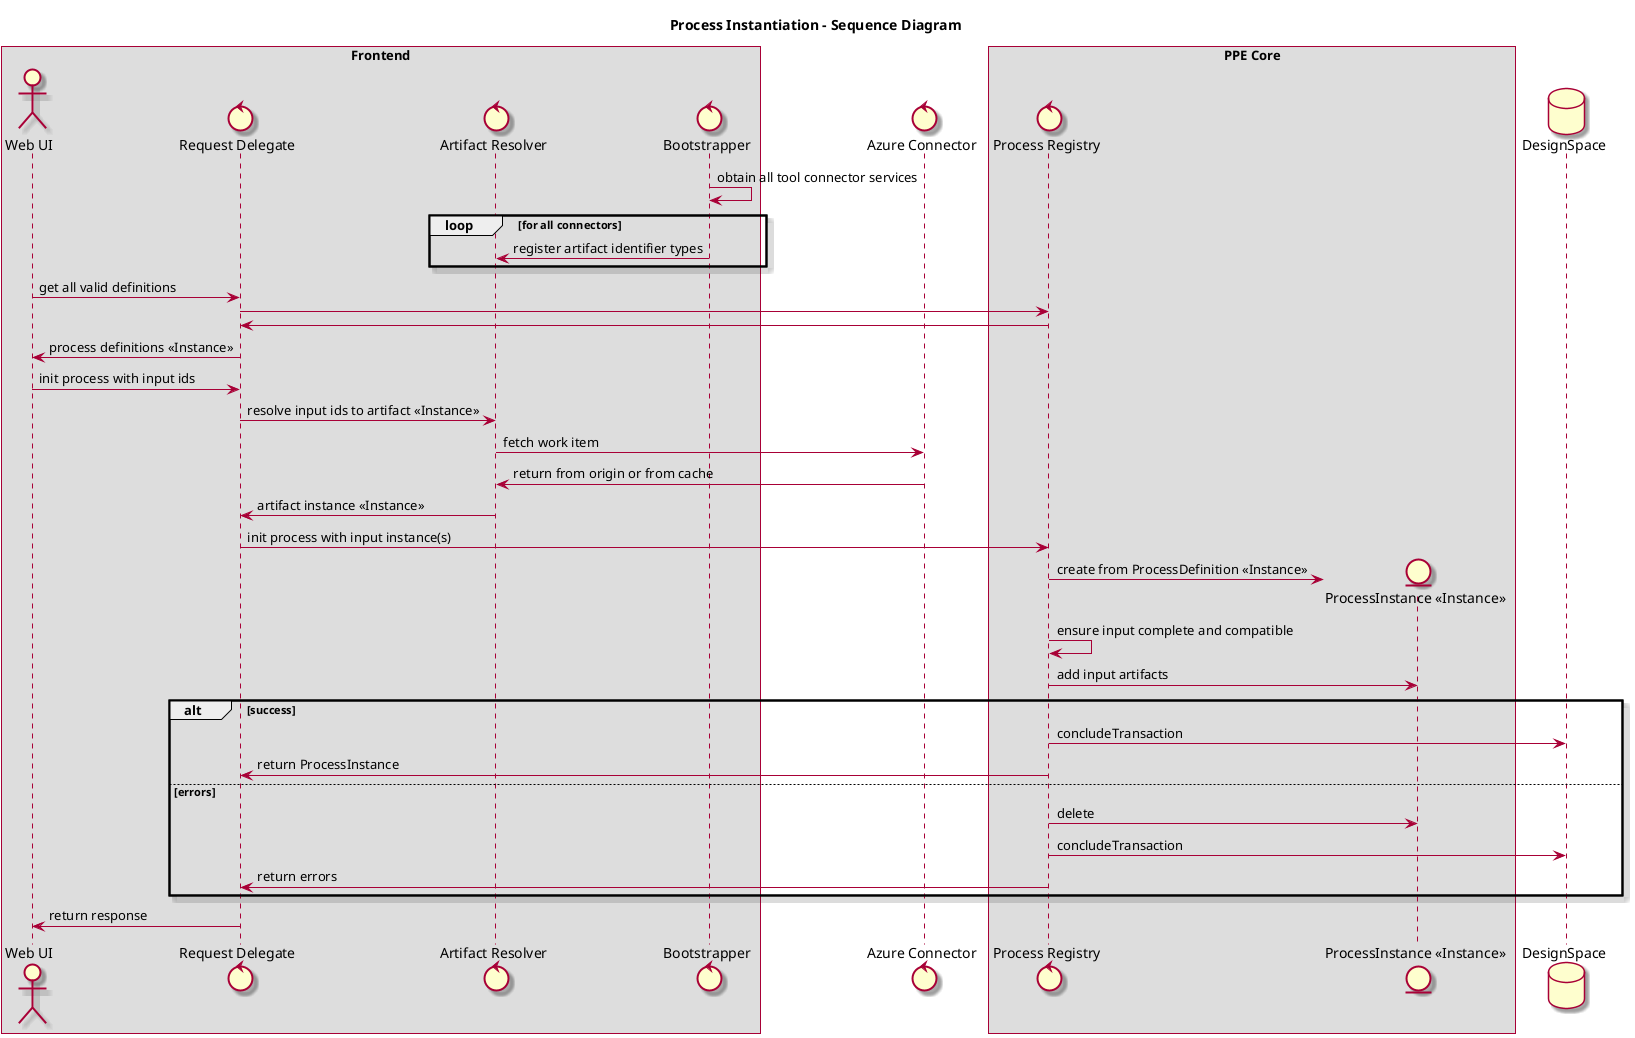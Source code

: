 @startuml

skin rose

title "Process Instantiation - Sequence Diagram"

box "Frontend"
actor "Web UI" as UI
control "Request Delegate" as Del
control "Artifact Resolver" as Art
control "Bootstrapper" as boot
end box

control "Azure Connector" as azure

box "PPE Core"
control "Process Registry" as Reg

entity "ProcessInstance <<Instance>>" as pInst
end box
database "DesignSpace" as DS

boot -> boot : obtain all tool connector services
loop for all connectors
boot -> Art : register artifact identifier types
end

UI ->  Del : get all valid definitions
Del -> Reg  
Reg -> Del 
Del -> UI : process definitions <<Instance>>
UI -> Del : init process with input ids
Del -> Art : resolve input ids to artifact <<Instance>>
Art -> azure : fetch work item
azure -> Art : return from origin or from cache
Art -> Del : artifact instance <<Instance>>
Del -> Reg : init process with input instance(s)
Reg -> pInst ** : create from ProcessDefinition <<Instance>>
Reg -> Reg : ensure input complete and compatible
Reg -> pInst: add input artifacts
alt success
	Reg -> DS : concludeTransaction
	Reg -> Del : return ProcessInstance
else errors
	Reg -> pInst : delete
	Reg -> DS : concludeTransaction
	Reg -> Del : return errors
end
Del -> UI : return response


@enduml